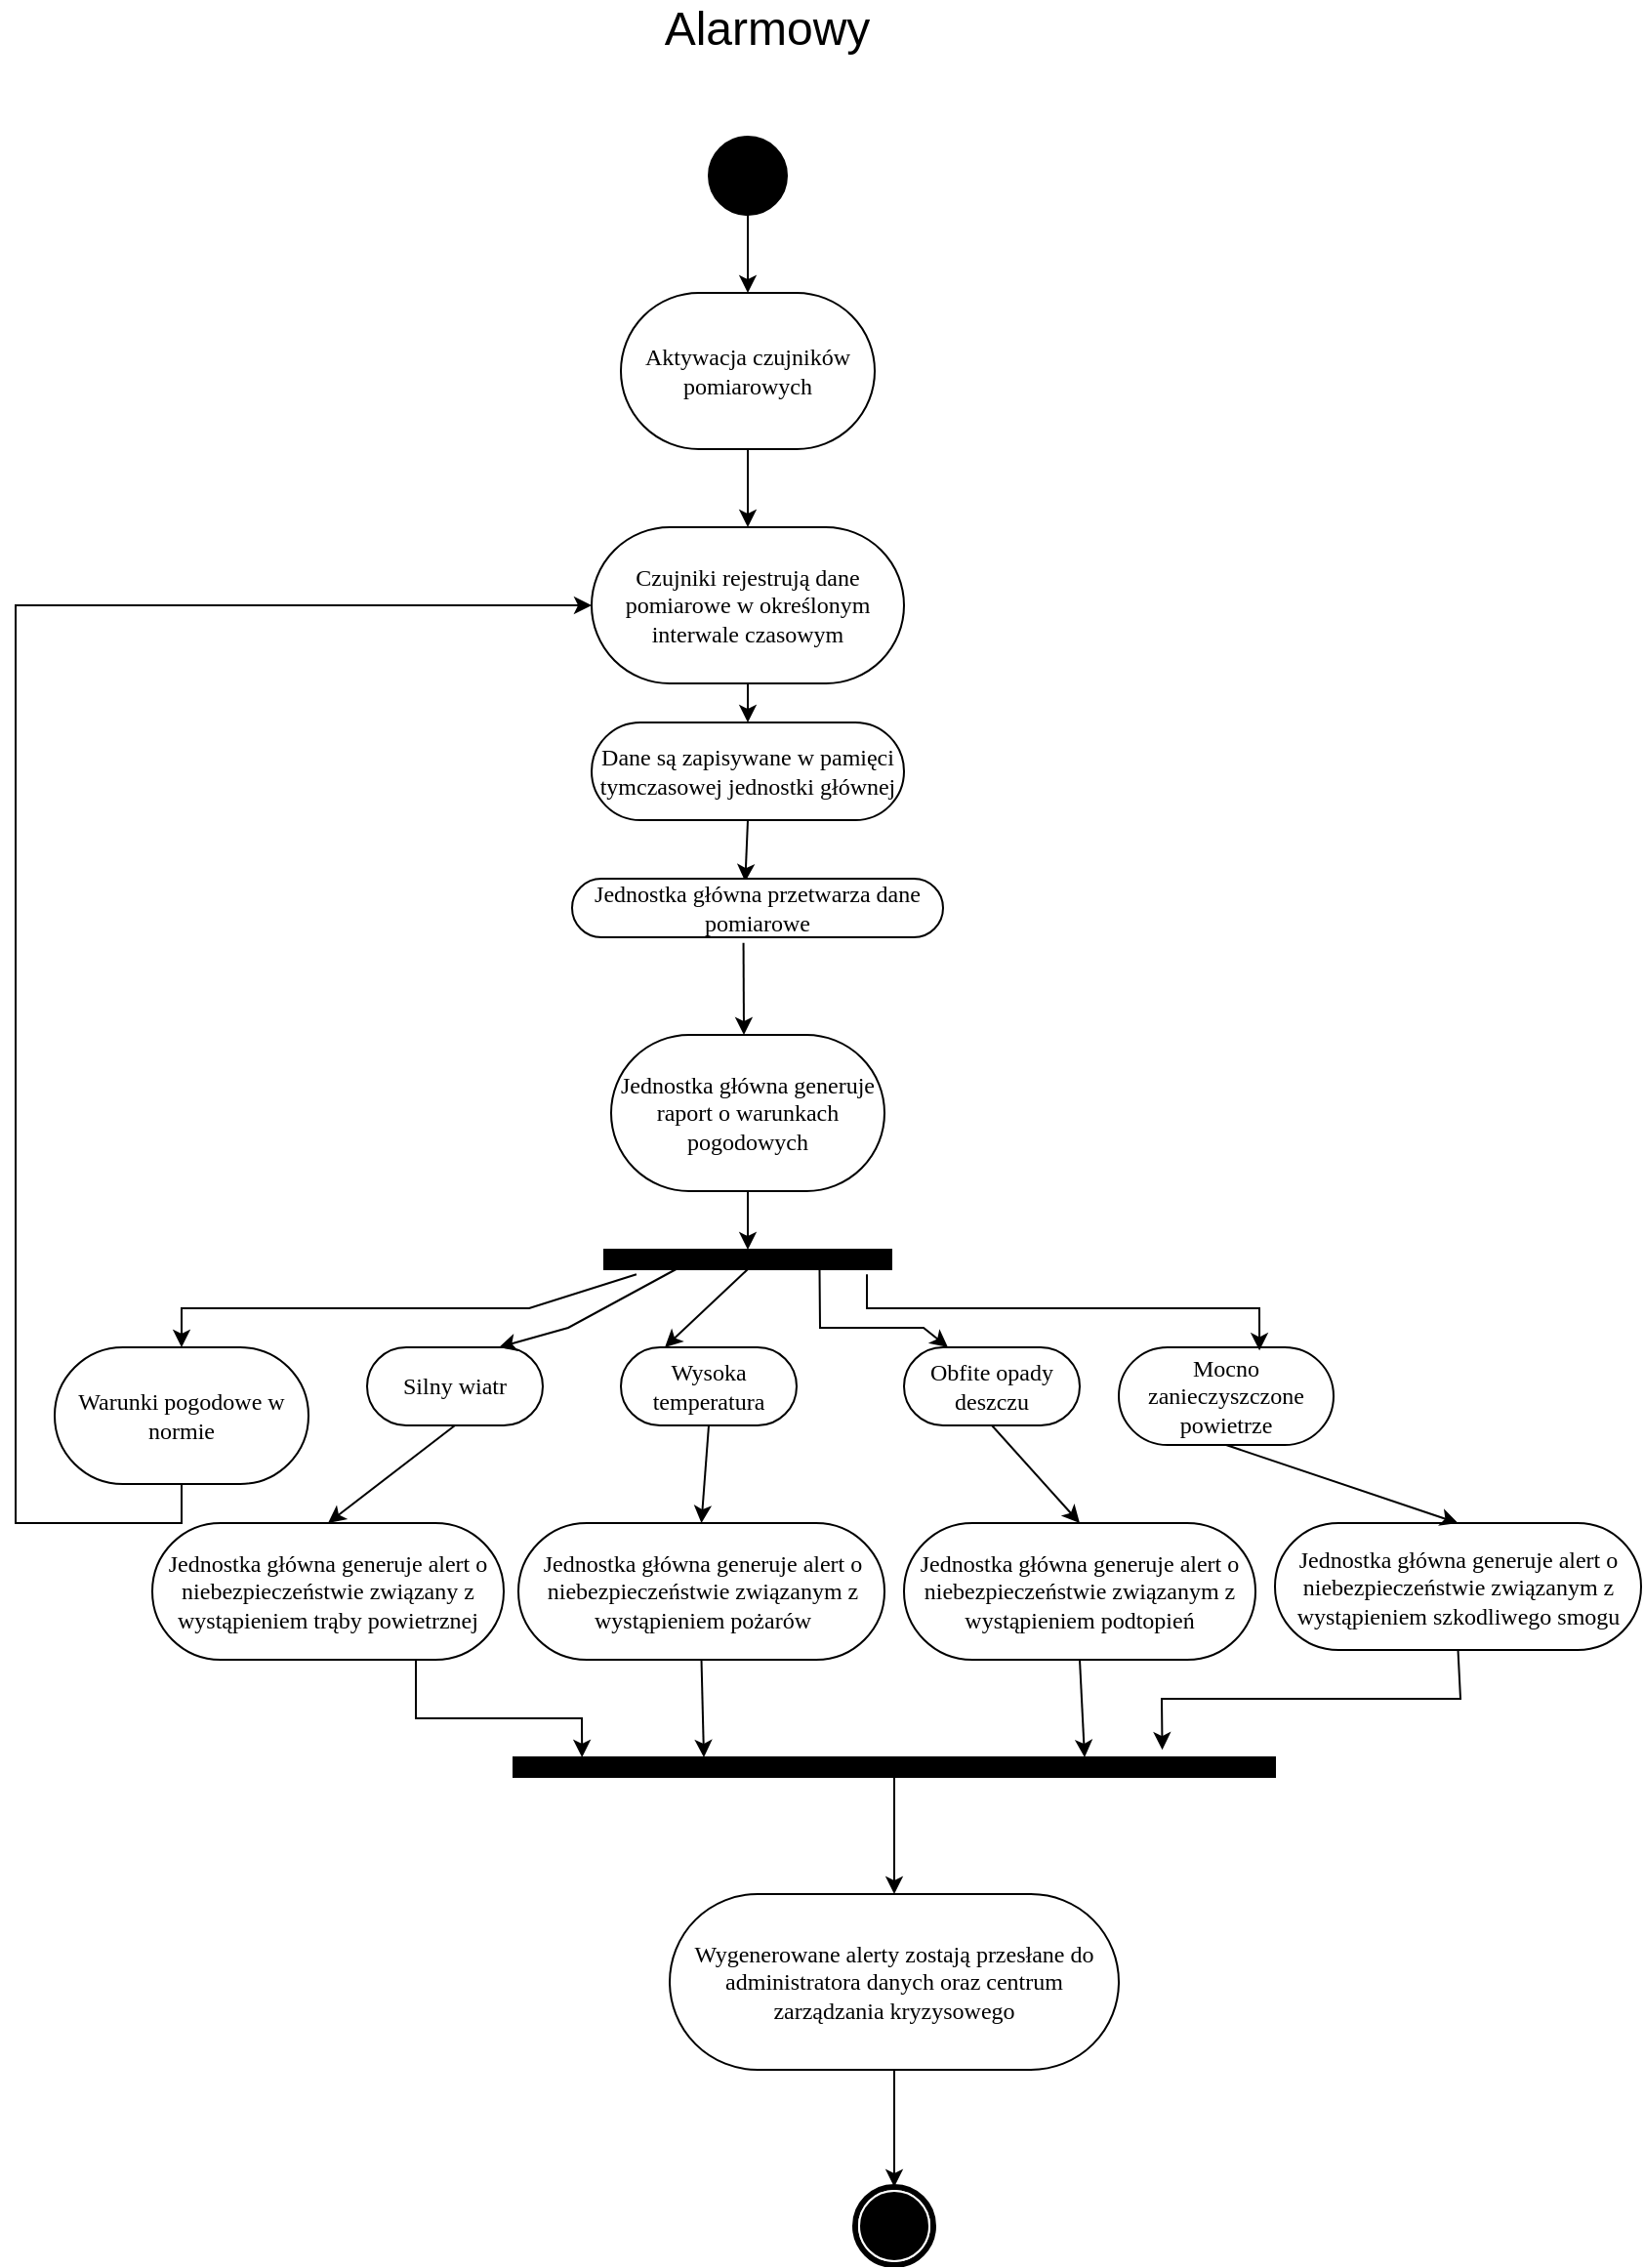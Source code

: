<mxfile version="21.5.1" type="device">
  <diagram name="Page-1" id="0783ab3e-0a74-02c8-0abd-f7b4e66b4bec">
    <mxGraphModel dx="1063" dy="544" grid="1" gridSize="10" guides="1" tooltips="1" connect="1" arrows="1" fold="1" page="1" pageScale="1" pageWidth="850" pageHeight="1100" background="none" math="0" shadow="0">
      <root>
        <mxCell id="0" />
        <mxCell id="1" parent="0" />
        <mxCell id="Uo7Irkf6zsS0KQm-anh8-47" value="Warunki pogodowe w normie" style="rounded=1;whiteSpace=wrap;html=1;shadow=0;comic=0;labelBackgroundColor=none;strokeWidth=1;fontFamily=Verdana;fontSize=12;align=center;arcSize=50;" vertex="1" parent="1">
          <mxGeometry x="170" y="700" width="130" height="70" as="geometry" />
        </mxCell>
        <mxCell id="Uo7Irkf6zsS0KQm-anh8-48" value="Silny wiatr" style="rounded=1;whiteSpace=wrap;html=1;shadow=0;comic=0;labelBackgroundColor=none;strokeWidth=1;fontFamily=Verdana;fontSize=12;align=center;arcSize=50;" vertex="1" parent="1">
          <mxGeometry x="330" y="700" width="90" height="40" as="geometry" />
        </mxCell>
        <mxCell id="Uo7Irkf6zsS0KQm-anh8-49" value="Jednostka główna generuje alert o niebezpieczeństwie związany z wystąpieniem trąby powietrznej" style="rounded=1;whiteSpace=wrap;html=1;shadow=0;comic=0;labelBackgroundColor=none;strokeWidth=1;fontFamily=Verdana;fontSize=12;align=center;arcSize=50;" vertex="1" parent="1">
          <mxGeometry x="220" y="790" width="180" height="70" as="geometry" />
        </mxCell>
        <mxCell id="Uo7Irkf6zsS0KQm-anh8-50" value="" style="endArrow=classic;html=1;rounded=0;exitX=0.5;exitY=1;exitDx=0;exitDy=0;entryX=0.5;entryY=0;entryDx=0;entryDy=0;" edge="1" parent="1" source="Uo7Irkf6zsS0KQm-anh8-48" target="Uo7Irkf6zsS0KQm-anh8-49">
          <mxGeometry width="50" height="50" relative="1" as="geometry">
            <mxPoint x="320" y="950" as="sourcePoint" />
            <mxPoint x="370" y="900" as="targetPoint" />
          </mxGeometry>
        </mxCell>
        <mxCell id="Uo7Irkf6zsS0KQm-anh8-51" value="" style="ellipse;whiteSpace=wrap;html=1;rounded=0;shadow=0;comic=0;labelBackgroundColor=none;strokeWidth=1;fillColor=#000000;fontFamily=Verdana;fontSize=12;align=center;" vertex="1" parent="1">
          <mxGeometry x="505" y="80" width="40" height="40" as="geometry" />
        </mxCell>
        <mxCell id="Uo7Irkf6zsS0KQm-anh8-52" value="Aktywacja czujników pomiarowych" style="rounded=1;whiteSpace=wrap;html=1;shadow=0;comic=0;labelBackgroundColor=none;strokeWidth=1;fontFamily=Verdana;fontSize=12;align=center;arcSize=50;" vertex="1" parent="1">
          <mxGeometry x="460" y="160" width="130" height="80" as="geometry" />
        </mxCell>
        <mxCell id="Uo7Irkf6zsS0KQm-anh8-53" value="Czujniki rejestrują dane pomiarowe w określonym interwale czasowym" style="rounded=1;whiteSpace=wrap;html=1;shadow=0;comic=0;labelBackgroundColor=none;strokeWidth=1;fontFamily=Verdana;fontSize=12;align=center;arcSize=50;" vertex="1" parent="1">
          <mxGeometry x="445" y="280" width="160" height="80" as="geometry" />
        </mxCell>
        <mxCell id="Uo7Irkf6zsS0KQm-anh8-54" value="" style="endArrow=classic;html=1;rounded=0;exitX=0.5;exitY=1;exitDx=0;exitDy=0;entryX=0.5;entryY=0;entryDx=0;entryDy=0;" edge="1" parent="1" source="Uo7Irkf6zsS0KQm-anh8-51" target="Uo7Irkf6zsS0KQm-anh8-52">
          <mxGeometry width="50" height="50" relative="1" as="geometry">
            <mxPoint x="515" y="470" as="sourcePoint" />
            <mxPoint x="565" y="420" as="targetPoint" />
          </mxGeometry>
        </mxCell>
        <mxCell id="Uo7Irkf6zsS0KQm-anh8-55" value="" style="endArrow=classic;html=1;rounded=0;exitX=0.5;exitY=1;exitDx=0;exitDy=0;entryX=0.5;entryY=0;entryDx=0;entryDy=0;" edge="1" parent="1" source="Uo7Irkf6zsS0KQm-anh8-52" target="Uo7Irkf6zsS0KQm-anh8-53">
          <mxGeometry width="50" height="50" relative="1" as="geometry">
            <mxPoint x="515" y="490" as="sourcePoint" />
            <mxPoint x="565" y="440" as="targetPoint" />
          </mxGeometry>
        </mxCell>
        <mxCell id="Uo7Irkf6zsS0KQm-anh8-56" value="Dane są zapisywane w pamięci tymczasowej jednostki głównej" style="rounded=1;whiteSpace=wrap;html=1;shadow=0;comic=0;labelBackgroundColor=none;strokeWidth=1;fontFamily=Verdana;fontSize=12;align=center;arcSize=50;" vertex="1" parent="1">
          <mxGeometry x="445" y="380" width="160" height="50" as="geometry" />
        </mxCell>
        <mxCell id="Uo7Irkf6zsS0KQm-anh8-57" value="" style="endArrow=classic;html=1;rounded=0;exitX=0.5;exitY=1;exitDx=0;exitDy=0;entryX=0.5;entryY=0;entryDx=0;entryDy=0;" edge="1" parent="1" source="Uo7Irkf6zsS0KQm-anh8-53" target="Uo7Irkf6zsS0KQm-anh8-56">
          <mxGeometry width="50" height="50" relative="1" as="geometry">
            <mxPoint x="505" y="560" as="sourcePoint" />
            <mxPoint x="555" y="510" as="targetPoint" />
          </mxGeometry>
        </mxCell>
        <mxCell id="Uo7Irkf6zsS0KQm-anh8-58" value="" style="endArrow=classic;html=1;rounded=0;exitX=0.5;exitY=1;exitDx=0;exitDy=0;entryX=0.457;entryY=0.155;entryDx=0;entryDy=0;entryPerimeter=0;" edge="1" parent="1" source="Uo7Irkf6zsS0KQm-anh8-56">
          <mxGeometry width="50" height="50" relative="1" as="geometry">
            <mxPoint x="525" y="570" as="sourcePoint" />
            <mxPoint x="523.679" y="461.55" as="targetPoint" />
          </mxGeometry>
        </mxCell>
        <mxCell id="Uo7Irkf6zsS0KQm-anh8-59" value="Jednostka główna przetwarza dane pomiarowe" style="rounded=1;whiteSpace=wrap;html=1;shadow=0;comic=0;labelBackgroundColor=none;strokeWidth=1;fontFamily=Verdana;fontSize=12;align=center;arcSize=50;" vertex="1" parent="1">
          <mxGeometry x="435" y="460" width="190" height="30" as="geometry" />
        </mxCell>
        <mxCell id="Uo7Irkf6zsS0KQm-anh8-60" value="" style="endArrow=classic;html=1;rounded=0;exitX=0.462;exitY=1.097;exitDx=0;exitDy=0;exitPerimeter=0;" edge="1" parent="1" source="Uo7Irkf6zsS0KQm-anh8-59">
          <mxGeometry width="50" height="50" relative="1" as="geometry">
            <mxPoint x="465" y="600" as="sourcePoint" />
            <mxPoint x="523" y="540" as="targetPoint" />
          </mxGeometry>
        </mxCell>
        <mxCell id="Uo7Irkf6zsS0KQm-anh8-61" value="Jednostka główna generuje raport o warunkach pogodowych" style="rounded=1;whiteSpace=wrap;html=1;shadow=0;comic=0;labelBackgroundColor=none;strokeWidth=1;fontFamily=Verdana;fontSize=12;align=center;arcSize=50;" vertex="1" parent="1">
          <mxGeometry x="455" y="540" width="140" height="80" as="geometry" />
        </mxCell>
        <mxCell id="Uo7Irkf6zsS0KQm-anh8-62" value="" style="whiteSpace=wrap;html=1;rounded=0;shadow=0;comic=0;labelBackgroundColor=none;strokeWidth=1;fillColor=#000000;fontFamily=Verdana;fontSize=12;align=center;rotation=0;" vertex="1" parent="1">
          <mxGeometry x="451.5" y="650" width="147" height="10" as="geometry" />
        </mxCell>
        <mxCell id="Uo7Irkf6zsS0KQm-anh8-63" value="" style="endArrow=classic;html=1;rounded=0;exitX=0.5;exitY=1;exitDx=0;exitDy=0;entryX=0.5;entryY=0;entryDx=0;entryDy=0;" edge="1" parent="1" source="Uo7Irkf6zsS0KQm-anh8-61" target="Uo7Irkf6zsS0KQm-anh8-62">
          <mxGeometry width="50" height="50" relative="1" as="geometry">
            <mxPoint x="495" y="750" as="sourcePoint" />
            <mxPoint x="545" y="700" as="targetPoint" />
          </mxGeometry>
        </mxCell>
        <mxCell id="Uo7Irkf6zsS0KQm-anh8-64" value="Wysoka temperatura" style="rounded=1;whiteSpace=wrap;html=1;shadow=0;comic=0;labelBackgroundColor=none;strokeWidth=1;fontFamily=Verdana;fontSize=12;align=center;arcSize=50;" vertex="1" parent="1">
          <mxGeometry x="460" y="700" width="90" height="40" as="geometry" />
        </mxCell>
        <mxCell id="Uo7Irkf6zsS0KQm-anh8-65" value="Obfite opady deszczu" style="rounded=1;whiteSpace=wrap;html=1;shadow=0;comic=0;labelBackgroundColor=none;strokeWidth=1;fontFamily=Verdana;fontSize=12;align=center;arcSize=50;" vertex="1" parent="1">
          <mxGeometry x="605" y="700" width="90" height="40" as="geometry" />
        </mxCell>
        <mxCell id="Uo7Irkf6zsS0KQm-anh8-66" value="Mocno zanieczyszczone powietrze" style="rounded=1;whiteSpace=wrap;html=1;shadow=0;comic=0;labelBackgroundColor=none;strokeWidth=1;fontFamily=Verdana;fontSize=12;align=center;arcSize=50;" vertex="1" parent="1">
          <mxGeometry x="715" y="700" width="110" height="50" as="geometry" />
        </mxCell>
        <mxCell id="Uo7Irkf6zsS0KQm-anh8-67" value="" style="endArrow=classic;html=1;rounded=0;exitX=0.5;exitY=1;exitDx=0;exitDy=0;entryX=0.25;entryY=0;entryDx=0;entryDy=0;" edge="1" parent="1" source="Uo7Irkf6zsS0KQm-anh8-62" target="Uo7Irkf6zsS0KQm-anh8-64">
          <mxGeometry width="50" height="50" relative="1" as="geometry">
            <mxPoint x="535" y="830" as="sourcePoint" />
            <mxPoint x="585" y="780" as="targetPoint" />
          </mxGeometry>
        </mxCell>
        <mxCell id="Uo7Irkf6zsS0KQm-anh8-68" value="" style="endArrow=classic;html=1;rounded=0;exitX=0.75;exitY=1;exitDx=0;exitDy=0;entryX=0.25;entryY=0;entryDx=0;entryDy=0;" edge="1" parent="1" source="Uo7Irkf6zsS0KQm-anh8-62" target="Uo7Irkf6zsS0KQm-anh8-65">
          <mxGeometry width="50" height="50" relative="1" as="geometry">
            <mxPoint x="665" y="820" as="sourcePoint" />
            <mxPoint x="715" y="770" as="targetPoint" />
            <Array as="points">
              <mxPoint x="562" y="690" />
              <mxPoint x="615" y="690" />
            </Array>
          </mxGeometry>
        </mxCell>
        <mxCell id="Uo7Irkf6zsS0KQm-anh8-69" value="" style="endArrow=classic;html=1;rounded=0;exitX=0.915;exitY=1.264;exitDx=0;exitDy=0;exitPerimeter=0;entryX=0.655;entryY=0.033;entryDx=0;entryDy=0;entryPerimeter=0;" edge="1" parent="1" source="Uo7Irkf6zsS0KQm-anh8-62" target="Uo7Irkf6zsS0KQm-anh8-66">
          <mxGeometry width="50" height="50" relative="1" as="geometry">
            <mxPoint x="615" y="850" as="sourcePoint" />
            <mxPoint x="665" y="800" as="targetPoint" />
            <Array as="points">
              <mxPoint x="586" y="680" />
              <mxPoint x="655" y="680" />
              <mxPoint x="787" y="680" />
            </Array>
          </mxGeometry>
        </mxCell>
        <mxCell id="Uo7Irkf6zsS0KQm-anh8-70" value="Jednostka główna generuje alert o niebezpieczeństwie związanym z wystąpieniem pożarów" style="rounded=1;whiteSpace=wrap;html=1;shadow=0;comic=0;labelBackgroundColor=none;strokeWidth=1;fontFamily=Verdana;fontSize=12;align=center;arcSize=50;" vertex="1" parent="1">
          <mxGeometry x="407.5" y="790" width="187.5" height="70" as="geometry" />
        </mxCell>
        <mxCell id="Uo7Irkf6zsS0KQm-anh8-71" value="Jednostka główna generuje alert o niebezpieczeństwie związanym z wystąpieniem podtopień" style="rounded=1;whiteSpace=wrap;html=1;shadow=0;comic=0;labelBackgroundColor=none;strokeWidth=1;fontFamily=Verdana;fontSize=12;align=center;arcSize=50;" vertex="1" parent="1">
          <mxGeometry x="605" y="790" width="180" height="70" as="geometry" />
        </mxCell>
        <mxCell id="Uo7Irkf6zsS0KQm-anh8-72" value="" style="endArrow=classic;html=1;rounded=0;exitX=0.5;exitY=1;exitDx=0;exitDy=0;entryX=0.5;entryY=0;entryDx=0;entryDy=0;" edge="1" parent="1" source="Uo7Irkf6zsS0KQm-anh8-64" target="Uo7Irkf6zsS0KQm-anh8-70">
          <mxGeometry width="50" height="50" relative="1" as="geometry">
            <mxPoint x="500" y="970" as="sourcePoint" />
            <mxPoint x="550" y="920" as="targetPoint" />
          </mxGeometry>
        </mxCell>
        <mxCell id="Uo7Irkf6zsS0KQm-anh8-73" value="" style="endArrow=classic;html=1;rounded=0;exitX=0.5;exitY=1;exitDx=0;exitDy=0;entryX=0.5;entryY=0;entryDx=0;entryDy=0;" edge="1" parent="1" source="Uo7Irkf6zsS0KQm-anh8-65" target="Uo7Irkf6zsS0KQm-anh8-71">
          <mxGeometry width="50" height="50" relative="1" as="geometry">
            <mxPoint x="610" y="940" as="sourcePoint" />
            <mxPoint x="660" y="890" as="targetPoint" />
          </mxGeometry>
        </mxCell>
        <mxCell id="Uo7Irkf6zsS0KQm-anh8-74" value="" style="whiteSpace=wrap;html=1;rounded=0;shadow=0;comic=0;labelBackgroundColor=none;strokeWidth=1;fillColor=#000000;fontFamily=Verdana;fontSize=12;align=center;rotation=0;" vertex="1" parent="1">
          <mxGeometry x="405" y="910" width="390" height="10" as="geometry" />
        </mxCell>
        <mxCell id="Uo7Irkf6zsS0KQm-anh8-75" value="" style="endArrow=classic;html=1;rounded=0;exitX=0.5;exitY=1;exitDx=0;exitDy=0;entryX=0.25;entryY=0;entryDx=0;entryDy=0;" edge="1" parent="1" source="Uo7Irkf6zsS0KQm-anh8-70" target="Uo7Irkf6zsS0KQm-anh8-74">
          <mxGeometry width="50" height="50" relative="1" as="geometry">
            <mxPoint x="690" y="760" as="sourcePoint" />
            <mxPoint x="740" y="710" as="targetPoint" />
          </mxGeometry>
        </mxCell>
        <mxCell id="Uo7Irkf6zsS0KQm-anh8-76" value="" style="endArrow=classic;html=1;rounded=0;exitX=0.5;exitY=1;exitDx=0;exitDy=0;entryX=0.75;entryY=0;entryDx=0;entryDy=0;" edge="1" parent="1" source="Uo7Irkf6zsS0KQm-anh8-71" target="Uo7Irkf6zsS0KQm-anh8-74">
          <mxGeometry width="50" height="50" relative="1" as="geometry">
            <mxPoint x="690" y="760" as="sourcePoint" />
            <mxPoint x="740" y="710" as="targetPoint" />
          </mxGeometry>
        </mxCell>
        <mxCell id="Uo7Irkf6zsS0KQm-anh8-77" value="" style="endArrow=classic;html=1;rounded=0;exitX=0.5;exitY=1;exitDx=0;exitDy=0;" edge="1" parent="1" source="Uo7Irkf6zsS0KQm-anh8-74">
          <mxGeometry width="50" height="50" relative="1" as="geometry">
            <mxPoint x="570" y="1020" as="sourcePoint" />
            <mxPoint x="600" y="980" as="targetPoint" />
          </mxGeometry>
        </mxCell>
        <mxCell id="Uo7Irkf6zsS0KQm-anh8-78" value="Wygenerowane alerty zostają przesłane do administratora danych oraz centrum zarządzania kryzysowego" style="rounded=1;whiteSpace=wrap;html=1;shadow=0;comic=0;labelBackgroundColor=none;strokeWidth=1;fontFamily=Verdana;fontSize=12;align=center;arcSize=50;" vertex="1" parent="1">
          <mxGeometry x="485" y="980" width="230" height="90" as="geometry" />
        </mxCell>
        <mxCell id="Uo7Irkf6zsS0KQm-anh8-79" value="Jednostka główna generuje alert o niebezpieczeństwie związanym z wystąpieniem szkodliwego smogu" style="rounded=1;whiteSpace=wrap;html=1;shadow=0;comic=0;labelBackgroundColor=none;strokeWidth=1;fontFamily=Verdana;fontSize=12;align=center;arcSize=50;" vertex="1" parent="1">
          <mxGeometry x="795" y="790" width="187.5" height="65" as="geometry" />
        </mxCell>
        <mxCell id="Uo7Irkf6zsS0KQm-anh8-80" value="" style="endArrow=classic;html=1;rounded=0;exitX=0.112;exitY=1.264;exitDx=0;exitDy=0;exitPerimeter=0;entryX=0.5;entryY=0;entryDx=0;entryDy=0;" edge="1" parent="1" source="Uo7Irkf6zsS0KQm-anh8-62" target="Uo7Irkf6zsS0KQm-anh8-47">
          <mxGeometry width="50" height="50" relative="1" as="geometry">
            <mxPoint x="410" y="680" as="sourcePoint" />
            <mxPoint x="210" y="610" as="targetPoint" />
            <Array as="points">
              <mxPoint x="413" y="680" />
              <mxPoint x="235" y="680" />
            </Array>
          </mxGeometry>
        </mxCell>
        <mxCell id="Uo7Irkf6zsS0KQm-anh8-81" value="" style="endArrow=classic;html=1;rounded=0;exitX=0.25;exitY=1;exitDx=0;exitDy=0;entryX=0.75;entryY=0;entryDx=0;entryDy=0;" edge="1" parent="1" source="Uo7Irkf6zsS0KQm-anh8-62" target="Uo7Irkf6zsS0KQm-anh8-48">
          <mxGeometry width="50" height="50" relative="1" as="geometry">
            <mxPoint x="460" y="830" as="sourcePoint" />
            <mxPoint x="510" y="780" as="targetPoint" />
            <Array as="points">
              <mxPoint x="433" y="690" />
            </Array>
          </mxGeometry>
        </mxCell>
        <mxCell id="Uo7Irkf6zsS0KQm-anh8-82" value="" style="endArrow=classic;html=1;rounded=0;exitX=0.5;exitY=1;exitDx=0;exitDy=0;entryX=0;entryY=0.5;entryDx=0;entryDy=0;" edge="1" parent="1" source="Uo7Irkf6zsS0KQm-anh8-47" target="Uo7Irkf6zsS0KQm-anh8-53">
          <mxGeometry width="50" height="50" relative="1" as="geometry">
            <mxPoint x="140" y="670" as="sourcePoint" />
            <mxPoint x="310" y="400" as="targetPoint" />
            <Array as="points">
              <mxPoint x="235" y="790" />
              <mxPoint x="150" y="790" />
              <mxPoint x="150" y="320" />
            </Array>
          </mxGeometry>
        </mxCell>
        <mxCell id="Uo7Irkf6zsS0KQm-anh8-83" value="" style="endArrow=classic;html=1;rounded=0;exitX=0.5;exitY=1;exitDx=0;exitDy=0;entryX=0.5;entryY=0;entryDx=0;entryDy=0;" edge="1" parent="1" source="Uo7Irkf6zsS0KQm-anh8-66" target="Uo7Irkf6zsS0KQm-anh8-79">
          <mxGeometry width="50" height="50" relative="1" as="geometry">
            <mxPoint x="760" y="960" as="sourcePoint" />
            <mxPoint x="810" y="910" as="targetPoint" />
          </mxGeometry>
        </mxCell>
        <mxCell id="Uo7Irkf6zsS0KQm-anh8-84" value="" style="endArrow=classic;html=1;rounded=0;exitX=0.75;exitY=1;exitDx=0;exitDy=0;entryX=0.09;entryY=0;entryDx=0;entryDy=0;entryPerimeter=0;" edge="1" parent="1" source="Uo7Irkf6zsS0KQm-anh8-49" target="Uo7Irkf6zsS0KQm-anh8-74">
          <mxGeometry width="50" height="50" relative="1" as="geometry">
            <mxPoint x="320" y="990" as="sourcePoint" />
            <mxPoint x="480" y="890" as="targetPoint" />
            <Array as="points">
              <mxPoint x="355" y="890" />
              <mxPoint x="440" y="890" />
            </Array>
          </mxGeometry>
        </mxCell>
        <mxCell id="Uo7Irkf6zsS0KQm-anh8-85" value="" style="endArrow=classic;html=1;rounded=0;exitX=0.5;exitY=1;exitDx=0;exitDy=0;entryX=0.852;entryY=-0.391;entryDx=0;entryDy=0;entryPerimeter=0;" edge="1" parent="1" source="Uo7Irkf6zsS0KQm-anh8-79" target="Uo7Irkf6zsS0KQm-anh8-74">
          <mxGeometry width="50" height="50" relative="1" as="geometry">
            <mxPoint x="870" y="940" as="sourcePoint" />
            <mxPoint x="730" y="880" as="targetPoint" />
            <Array as="points">
              <mxPoint x="890" y="880" />
              <mxPoint x="737" y="880" />
            </Array>
          </mxGeometry>
        </mxCell>
        <mxCell id="Uo7Irkf6zsS0KQm-anh8-86" value="" style="endArrow=classic;html=1;rounded=0;exitX=0.5;exitY=1;exitDx=0;exitDy=0;" edge="1" parent="1" source="Uo7Irkf6zsS0KQm-anh8-78">
          <mxGeometry width="50" height="50" relative="1" as="geometry">
            <mxPoint x="590" y="1080" as="sourcePoint" />
            <mxPoint x="600" y="1130" as="targetPoint" />
          </mxGeometry>
        </mxCell>
        <mxCell id="Uo7Irkf6zsS0KQm-anh8-87" value="" style="shape=mxgraph.bpmn.shape;html=1;verticalLabelPosition=bottom;labelBackgroundColor=#ffffff;verticalAlign=top;perimeter=ellipsePerimeter;outline=end;symbol=terminate;rounded=0;shadow=0;comic=0;strokeWidth=1;fontFamily=Verdana;fontSize=12;align=center;" vertex="1" parent="1">
          <mxGeometry x="580" y="1130" width="40" height="40" as="geometry" />
        </mxCell>
        <mxCell id="Uo7Irkf6zsS0KQm-anh8-88" value="&lt;font style=&quot;font-size: 24px;&quot;&gt;Alarmowy&lt;/font&gt;" style="text;html=1;strokeColor=none;fillColor=none;align=center;verticalAlign=middle;whiteSpace=wrap;rounded=0;" vertex="1" parent="1">
          <mxGeometry x="300" y="10" width="470" height="30" as="geometry" />
        </mxCell>
      </root>
    </mxGraphModel>
  </diagram>
</mxfile>

